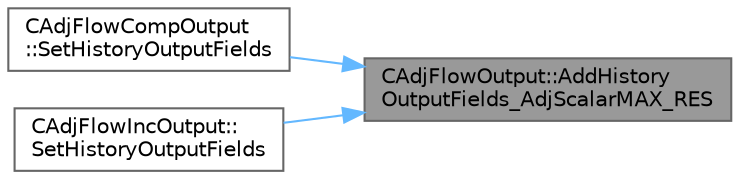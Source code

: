 digraph "CAdjFlowOutput::AddHistoryOutputFields_AdjScalarMAX_RES"
{
 // LATEX_PDF_SIZE
  bgcolor="transparent";
  edge [fontname=Helvetica,fontsize=10,labelfontname=Helvetica,labelfontsize=10];
  node [fontname=Helvetica,fontsize=10,shape=box,height=0.2,width=0.4];
  rankdir="RL";
  Node1 [id="Node000001",label="CAdjFlowOutput::AddHistory\lOutputFields_AdjScalarMAX_RES",height=0.2,width=0.4,color="gray40", fillcolor="grey60", style="filled", fontcolor="black",tooltip="Add scalar (turbulence/species) history fields for the max Residual (FVMComp, FVMInc,..."];
  Node1 -> Node2 [id="edge1_Node000001_Node000002",dir="back",color="steelblue1",style="solid",tooltip=" "];
  Node2 [id="Node000002",label="CAdjFlowCompOutput\l::SetHistoryOutputFields",height=0.2,width=0.4,color="grey40", fillcolor="white", style="filled",URL="$classCAdjFlowCompOutput.html#a26b22af6b35a46931cd6eade4dd9d8ec",tooltip="Set the available history output fields."];
  Node1 -> Node3 [id="edge2_Node000001_Node000003",dir="back",color="steelblue1",style="solid",tooltip=" "];
  Node3 [id="Node000003",label="CAdjFlowIncOutput::\lSetHistoryOutputFields",height=0.2,width=0.4,color="grey40", fillcolor="white", style="filled",URL="$classCAdjFlowIncOutput.html#ade7ecb21141ada7f6c3a1ad28c0786af",tooltip="Set the available history output fields."];
}
